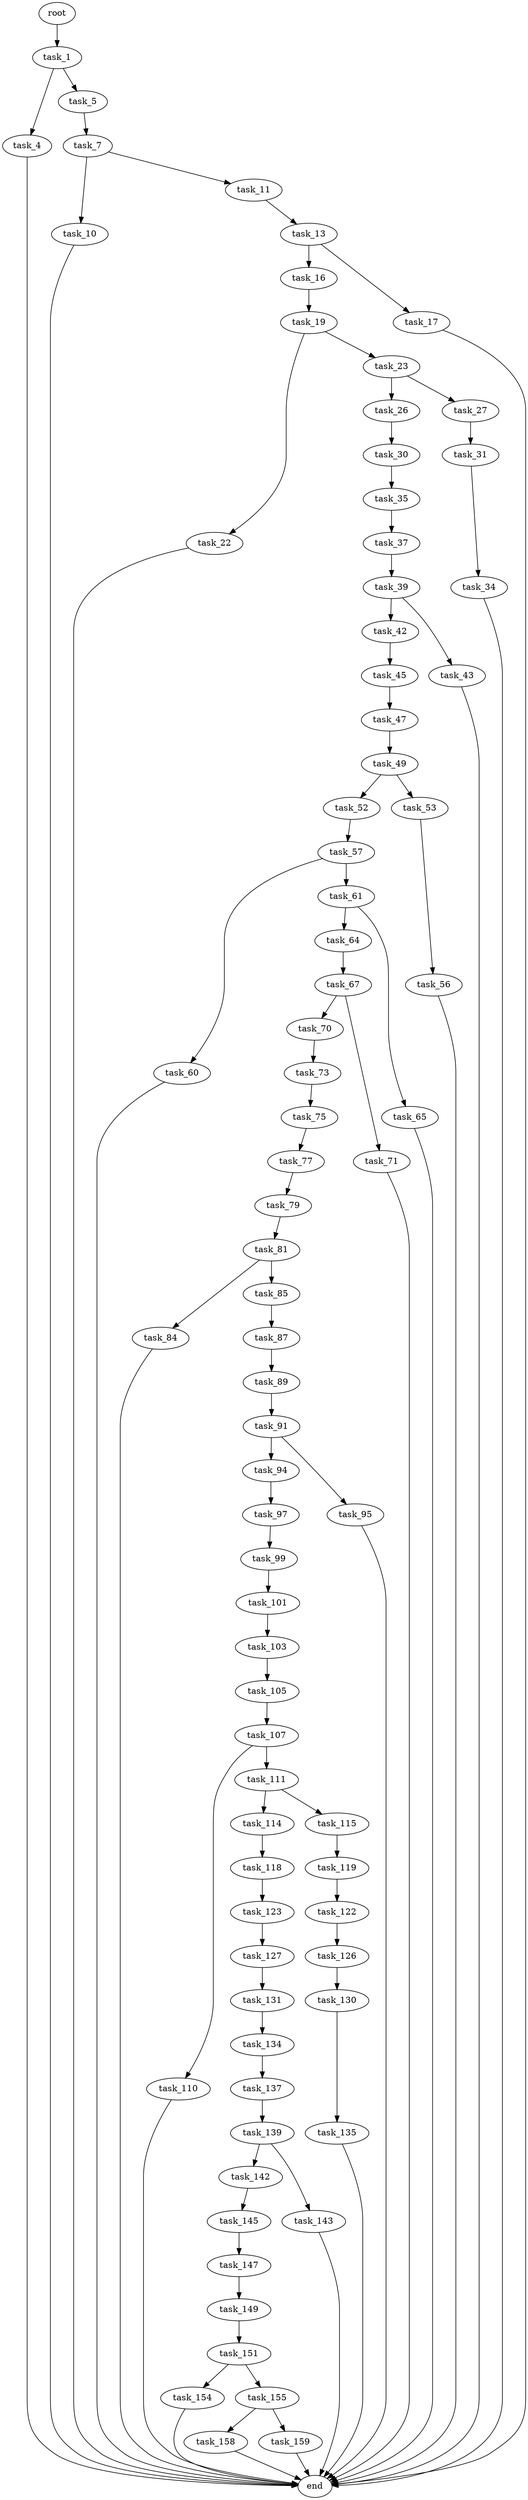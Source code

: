digraph G {
  root [size="0.000000"];
  task_1 [size="231928233984.000000"];
  task_4 [size="337858882050.000000"];
  task_5 [size="207398243652.000000"];
  task_7 [size="549755813888.000000"];
  task_10 [size="4001152962.000000"];
  task_11 [size="17526884262.000000"];
  task_13 [size="231928233984.000000"];
  task_16 [size="212216150637.000000"];
  task_17 [size="231928233984.000000"];
  task_19 [size="443951880947.000000"];
  task_22 [size="334070001735.000000"];
  task_23 [size="782757789696.000000"];
  task_26 [size="8589934592.000000"];
  task_27 [size="134217728000.000000"];
  task_30 [size="368293445632.000000"];
  task_31 [size="390865883039.000000"];
  task_34 [size="368293445632.000000"];
  task_35 [size="68719476736.000000"];
  task_37 [size="68719476736.000000"];
  task_39 [size="17073090289.000000"];
  task_42 [size="17644156434.000000"];
  task_43 [size="1073741824000.000000"];
  task_45 [size="8589934592.000000"];
  task_47 [size="1951405708.000000"];
  task_49 [size="782757789696.000000"];
  task_52 [size="549755813888.000000"];
  task_53 [size="134217728000.000000"];
  task_56 [size="1073741824000.000000"];
  task_57 [size="549755813888.000000"];
  task_60 [size="782757789696.000000"];
  task_61 [size="8589934592.000000"];
  task_64 [size="40938138813.000000"];
  task_65 [size="68719476736.000000"];
  task_67 [size="231928233984.000000"];
  task_70 [size="549755813888.000000"];
  task_71 [size="1073741824000.000000"];
  task_73 [size="21961899849.000000"];
  task_75 [size="24953638142.000000"];
  task_77 [size="28316418377.000000"];
  task_79 [size="9716560602.000000"];
  task_81 [size="49132925799.000000"];
  task_84 [size="339687216315.000000"];
  task_85 [size="2197799505.000000"];
  task_87 [size="1274331822.000000"];
  task_89 [size="1348336995.000000"];
  task_91 [size="134217728000.000000"];
  task_94 [size="8589934592.000000"];
  task_95 [size="459009124030.000000"];
  task_97 [size="9144743275.000000"];
  task_99 [size="263501922595.000000"];
  task_101 [size="38546787329.000000"];
  task_103 [size="21390106783.000000"];
  task_105 [size="782757789696.000000"];
  task_107 [size="549755813888.000000"];
  task_110 [size="782757789696.000000"];
  task_111 [size="782757789696.000000"];
  task_114 [size="368293445632.000000"];
  task_115 [size="28991029248.000000"];
  task_118 [size="88575417532.000000"];
  task_119 [size="1073741824000.000000"];
  task_122 [size="18409650874.000000"];
  task_123 [size="8589934592.000000"];
  task_126 [size="134217728000.000000"];
  task_127 [size="549755813888.000000"];
  task_130 [size="1073741824000.000000"];
  task_131 [size="902346215.000000"];
  task_134 [size="17198605958.000000"];
  task_135 [size="549755813888.000000"];
  task_137 [size="8589934592.000000"];
  task_139 [size="134217728000.000000"];
  task_142 [size="368293445632.000000"];
  task_143 [size="68719476736.000000"];
  task_145 [size="18975128625.000000"];
  task_147 [size="127750871637.000000"];
  task_149 [size="10983363098.000000"];
  task_151 [size="628448681586.000000"];
  task_154 [size="1073741824000.000000"];
  task_155 [size="93654703419.000000"];
  task_158 [size="94071717657.000000"];
  task_159 [size="8825837690.000000"];
  end [size="0.000000"];

  root -> task_1 [size="1.000000"];
  task_1 -> task_4 [size="301989888.000000"];
  task_1 -> task_5 [size="301989888.000000"];
  task_4 -> end [size="1.000000"];
  task_5 -> task_7 [size="209715200.000000"];
  task_7 -> task_10 [size="536870912.000000"];
  task_7 -> task_11 [size="536870912.000000"];
  task_10 -> end [size="1.000000"];
  task_11 -> task_13 [size="33554432.000000"];
  task_13 -> task_16 [size="301989888.000000"];
  task_13 -> task_17 [size="301989888.000000"];
  task_16 -> task_19 [size="679477248.000000"];
  task_17 -> end [size="1.000000"];
  task_19 -> task_22 [size="679477248.000000"];
  task_19 -> task_23 [size="679477248.000000"];
  task_22 -> end [size="1.000000"];
  task_23 -> task_26 [size="679477248.000000"];
  task_23 -> task_27 [size="679477248.000000"];
  task_26 -> task_30 [size="33554432.000000"];
  task_27 -> task_31 [size="209715200.000000"];
  task_30 -> task_35 [size="411041792.000000"];
  task_31 -> task_34 [size="838860800.000000"];
  task_34 -> end [size="1.000000"];
  task_35 -> task_37 [size="134217728.000000"];
  task_37 -> task_39 [size="134217728.000000"];
  task_39 -> task_42 [size="33554432.000000"];
  task_39 -> task_43 [size="33554432.000000"];
  task_42 -> task_45 [size="301989888.000000"];
  task_43 -> end [size="1.000000"];
  task_45 -> task_47 [size="33554432.000000"];
  task_47 -> task_49 [size="33554432.000000"];
  task_49 -> task_52 [size="679477248.000000"];
  task_49 -> task_53 [size="679477248.000000"];
  task_52 -> task_57 [size="536870912.000000"];
  task_53 -> task_56 [size="209715200.000000"];
  task_56 -> end [size="1.000000"];
  task_57 -> task_60 [size="536870912.000000"];
  task_57 -> task_61 [size="536870912.000000"];
  task_60 -> end [size="1.000000"];
  task_61 -> task_64 [size="33554432.000000"];
  task_61 -> task_65 [size="33554432.000000"];
  task_64 -> task_67 [size="33554432.000000"];
  task_65 -> end [size="1.000000"];
  task_67 -> task_70 [size="301989888.000000"];
  task_67 -> task_71 [size="301989888.000000"];
  task_70 -> task_73 [size="536870912.000000"];
  task_71 -> end [size="1.000000"];
  task_73 -> task_75 [size="838860800.000000"];
  task_75 -> task_77 [size="411041792.000000"];
  task_77 -> task_79 [size="679477248.000000"];
  task_79 -> task_81 [size="209715200.000000"];
  task_81 -> task_84 [size="209715200.000000"];
  task_81 -> task_85 [size="209715200.000000"];
  task_84 -> end [size="1.000000"];
  task_85 -> task_87 [size="209715200.000000"];
  task_87 -> task_89 [size="134217728.000000"];
  task_89 -> task_91 [size="75497472.000000"];
  task_91 -> task_94 [size="209715200.000000"];
  task_91 -> task_95 [size="209715200.000000"];
  task_94 -> task_97 [size="33554432.000000"];
  task_95 -> end [size="1.000000"];
  task_97 -> task_99 [size="209715200.000000"];
  task_99 -> task_101 [size="679477248.000000"];
  task_101 -> task_103 [size="33554432.000000"];
  task_103 -> task_105 [size="536870912.000000"];
  task_105 -> task_107 [size="679477248.000000"];
  task_107 -> task_110 [size="536870912.000000"];
  task_107 -> task_111 [size="536870912.000000"];
  task_110 -> end [size="1.000000"];
  task_111 -> task_114 [size="679477248.000000"];
  task_111 -> task_115 [size="679477248.000000"];
  task_114 -> task_118 [size="411041792.000000"];
  task_115 -> task_119 [size="75497472.000000"];
  task_118 -> task_123 [size="75497472.000000"];
  task_119 -> task_122 [size="838860800.000000"];
  task_122 -> task_126 [size="536870912.000000"];
  task_123 -> task_127 [size="33554432.000000"];
  task_126 -> task_130 [size="209715200.000000"];
  task_127 -> task_131 [size="536870912.000000"];
  task_130 -> task_135 [size="838860800.000000"];
  task_131 -> task_134 [size="33554432.000000"];
  task_134 -> task_137 [size="679477248.000000"];
  task_135 -> end [size="1.000000"];
  task_137 -> task_139 [size="33554432.000000"];
  task_139 -> task_142 [size="209715200.000000"];
  task_139 -> task_143 [size="209715200.000000"];
  task_142 -> task_145 [size="411041792.000000"];
  task_143 -> end [size="1.000000"];
  task_145 -> task_147 [size="301989888.000000"];
  task_147 -> task_149 [size="301989888.000000"];
  task_149 -> task_151 [size="209715200.000000"];
  task_151 -> task_154 [size="536870912.000000"];
  task_151 -> task_155 [size="536870912.000000"];
  task_154 -> end [size="1.000000"];
  task_155 -> task_158 [size="134217728.000000"];
  task_155 -> task_159 [size="134217728.000000"];
  task_158 -> end [size="1.000000"];
  task_159 -> end [size="1.000000"];
}
